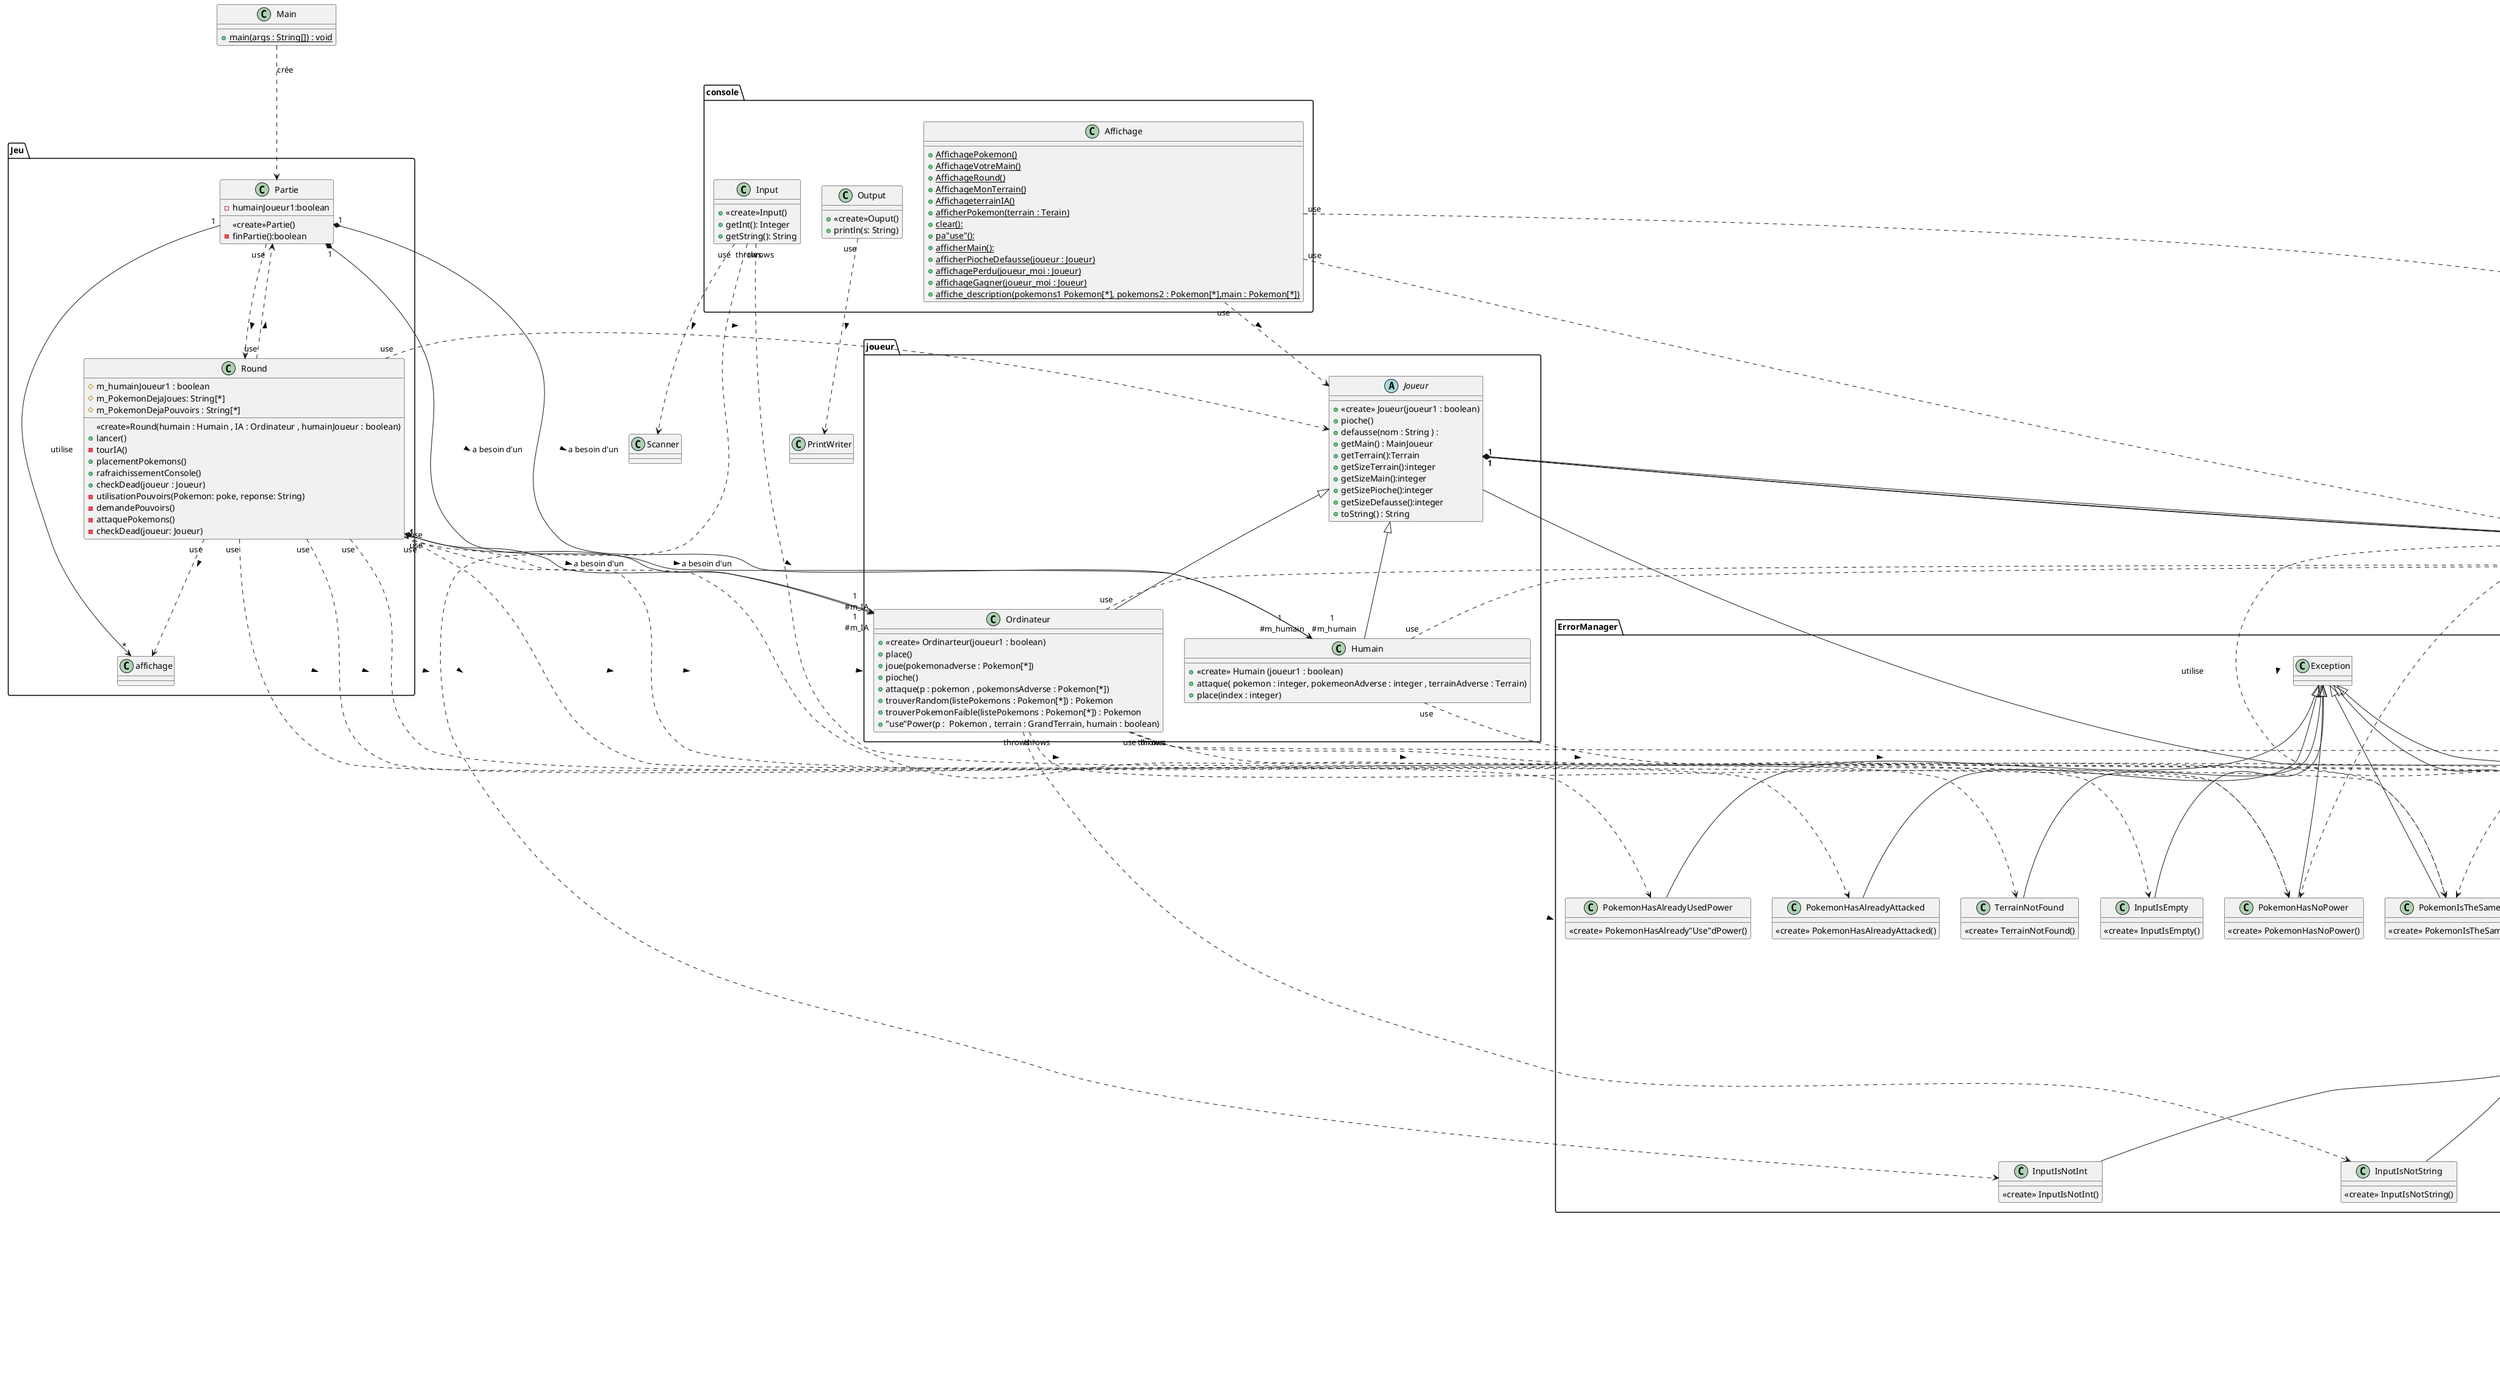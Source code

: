 @startuml umlsemaine1

package affinite{
    interface TypePokemon{
       + {abstract} getId(): Integer
       + {abstract} getNom(): String
       + {abstract} aUnAvantageSur(type : TypePokemon): boolean
       + {abstract} aUnDesavantageSur(type : TypePokemon): boolean 
       + {abstract} toString():String 
       + {abstract} getVal(): Integer

    }

    class TypeAir implements TypePokemon{

        - {static} m_ID: integer
        - m_val : integer

       + getId(): integer
       + getNom(): String
       + aUnAvantageSur(type): boolean
       + aUnDesavantageSur(type): boolean
       + toString():String
    }

    class TypeEau implements TypePokemon{

        - {static} m_ID: integer
        - m_val : integer

       + getId(): Integer
       + getNom(): String
       + aUnAvantageSur(type): boolean
       + aUnDesavantageSur(type): boolean
       +toString():String
    }

    class TypeFeu implements TypePokemon{
        - {static} m_ID: integer
        - m_val : integer
       + getId(): integer
       + getNom(): String
       + aUnAvantageSur(type): boolean
       + aUnDesavantageSur(type): boolean
       +toString():String
    }

    class TypeTerre implements TypePokemon{
        - {static} m_ID: integer
        - m_val : integer
       + getId(): Integer
       + getNom(): String
       + aUnAvantageSur(type): boolean
       + aUnDesavantageSur(type): boolean
       +toString():String 
    }

    class pouvoirEther implements TypePokemon{
        - {static} m_ID: integer
        - m_val : integer
       + getId(): Integer
       + getNom(): String
       + aUnAvantageSur(type): boolean
       + aUnDesavantageSur(type): boolean
       +toString():String 
    }

    class pouvoirPlombs implements TypePokemon{
        - {static} m_ID: integer
        - m_val : integer
       + getId(): Integer
       + getNom(): String
       + aUnAvantageSur(type): boolean
       + aUnDesavantageSur(type): boolean
       +toString():String 
    }


}



package pokemon{
    class GenerateurPokemon {
    - {static} m_pokeList: String[*]
    + {static} genPokemon()
    }


    class Pokemon {
    - m_attaque : Integer
    - m_vie : Integer
    - m_vieInitial : Integer
    - m_nom : String
    - m_aUtilisePouvoir : boolean



    + <<create>>Pokemon(nom : String , vie : Integer , attaque : integer , type)
    +"use"Power(reponse: String, terrain: GrandTerrain)
    + attaque(other):
    + getNom(): String
    + getVieInitial(): integer  
    +getAUtiliserPouvoir(): boolean
    + getAttaque(): integer
    + getType(): TypePokemon    
    + setAttaque(nouvelleAttaque : integer)
    + getVie(): integer
    + setBoolPouvoir(aUtilisePouvoir : boolean)
    - attaque_intermediaire(other , attaque : integer )
    +getPouvoir():Pouvoirs
    +setPouvoir(pouvoirs : Pouvoirs)
    + toString():String
    +setType(type : typePokemon)
    }


}

pokemon.Pokemon -[dashed]-> pokemon.Pokemon: "use" >
pokemon.Pokemon -[dashed]-> TypePokemon: "use" >
pokemon.Pokemon -[dashed]-> structure.GrandTerrain: "use" >
    
    
pokemon.Pokemon -[dashed]->  Pouvoir: "use"  >
    
pokemon.Pokemon "\n1" *--> "*\n #m_type" TypePokemon: se sert de  >
pokemon.Pokemon "\n1" *--> "*\n #m_pouvoir" pouvoir.Pouvoir: se sert de  >

GenerateurPokemon "\n1" *--> "*\n #m_type" TypePokemon: se sert de  >
GenerateurPokemon "\n1" *--> "*\n #m_pouvoir" pouvoir.Pouvoir: se sert de  >
GenerateurPokemon o--> pokemon.Pokemon : génère


package structure{
    class Defausse{
        

        + <<Create>>Defausse()
        + defausser(pokemon)
        + getSize(): integer
        + toString(): String
    }



    class MainJoueur{

        + <<create>> MainJoueur()
        + remplir(deck)
        + choisir()
        + choisir(index : integer )
        + getSize() : integer
        + donneMain()
        + toString():String

    }



    class Pioche{


       + <<Create>>Pioche(nbPokemon : integer)
       + piocher()
       + getSize(): integer
       + toString():String
       + getSize()

    }

    class Terrain{

        + <<create>>Terrain()
        + poser(pokemon):
        + retirer(nom : String )
        + getPokemonPoses()
        + getPokemon(index: integer)
        + getSize(): integer
        + toString() : String

    }

    class GrandTerrain{
        +<<create>> GrandTerrain(terrainHumain: GrandTerrain, terrainIA: GrandTerrain)
        +getPokemon(pokemon: String, terrainHumain: boolean): Pokemon
        +getPokemon(pokemon:String): Pokemon
    }
    GrandTerrain "1" *--> "1 \n #m_terrainHumain" terrain
    GrandTerrain "1" *--> "1 \n #m_terrainIA" terrain
}

GrandTerrain -[dashed]-> ErrorManager.PokemonNotFound: "throws" >


Defausse  -[dashed]->  pokemon.Pokemon : "use" >
Defausse "1"*--> "* \n -m_pokemonDefausses" pokemon.Pokemon


MainJoueur "1"*--> "* \n -m_main" pokemon.Pokemon
MainJoueur -[dashed]-> Pioche: "use" >
MainJoueur -[dashed]-> ErrorManager.PokemonNotFound: "use" >

Pioche "1"*--> "* \n -m_pioche" pokemon.Pokemon

structure.Terrain "1"*--> "* \n -m_pokemonPoses" pokemon.Pokemon
structure.Terrain -[dashed]-> ErrorManager.PokemonNotFound: "use" >



package joueur{
    abstract class Joueur{
 
        +<<create>> Joueur(joueur1 : boolean)
        +pioche()
        +defausse(nom : String ) : 
        +getMain() : MainJoueur
        +getTerrain():Terrain
        +getSizeTerrain():integer
        +getSizeMain():integer
        +getSizePioche():integer
        +getSizeDefausse():integer
        +toString() : String

    }

    Joueur "1" *--> "1 \n #m_pioche" Pioche  : possede >
    Joueur --> PokemonNotFound: utilise
    Joueur "1" *--> "1 \n #m_terrain" structure.Terrain  : joue sur >
    Joueur "1" *--> "1 \n #m_defausse" Defausse  : possede >
    Joueur "1" *--> "1 \n #m_main" MainJoueur  : possede >

    class  Humain extends Joueur{
        +<<create>> Humain (joueur1 : boolean)
        +attaque( pokemon : integer, pokemeonAdverse : integer , terrainAdverse : Terrain)
        +place(index : integer)
    }

       Humain -[dashed]-> PokemonNotFound: "use" >
       Humain  -[dashed]->  structure.Terrain : "use" >

    class Ordinateur extends Joueur{
        +<<create>> Ordinarteur(joueur1 : boolean)
        +place()        
        +joue(pokemonadverse : Pokemon[*])
        +pioche()
        +attaque(p : pokemon , pokemonsAdverse : Pokemon[*])
        +trouverRandom(listePokemons : Pokemon[*]) : Pokemon
        +trouverPokemonFaible(listePokemons : Pokemon[*]) : Pokemon 
        +"use"Power(p :  Pokemon , terrain : GrandTerrain, humain : boolean)
        
    }

    Ordinateur -[dashed]-> pokemon.Pokemon : "use" >
    Ordinateur -[dashed]->  structure.GrandTerrain : "use" >
    Ordinateur -[dashed]-> ErrorManager.PokemonHasNoPower: "throws" >
    Ordinateur -[dashed]-> ErrorManager.PokemonNotFound: "throws" >
    Ordinateur -[dashed]-> ErrorManager.PokemonIsTheSame: "throws" >
    Ordinateur -[dashed]-> ErrorManager.InputIsNotString: "throws" >

}





package console{
    class Affichage{
        + {static} AffichagePokemon()
        + {static} AffichageVotreMain() 
        + {static} AffichageRound() 
        + {static} AffichageMonTerrain()
        + {static} AffichageterrainIA() 
        + {static} afficherPokemon(terrain : Terain)
        + {static} clear():
        + {static} pa"use"():
        + {static} afficherMain():
        + {static} afficherPiocheDefausse(joueur : Joueur)
        + {static} affichagePerdu(joueur_moi : Joueur)
        + {static} affichageGagner(joueur_moi : Joueur)
        + {static} affiche_description(pokemons1 Pokemon[*], pokemons2 : Pokemon[*],main : Pokemon[*])

    }

    class Input {
        +<<create>>Input()
        +getInt(): Integer
        +getString(): String
    }

    class Output {
        +<<create>>Ouput()
        +println(s: String)
    }

    Affichage  -[dashed]->  structure.Terrain : "use" >
    Affichage  -[dashed]->  Joueur : "use" >
    Affichage  -[dashed]->  pokemon.Pokemon : "use" >

    Input -[dashed]-> .Scanner : "use" >
    Output -[dashed]-> .PrintWriter : "use" >

    Input -[dashed]-> ErrorManager.InputIsNotInt: "throws" >
    Input -[dashed]-> ErrorManager.InputIsEmpty: "throws" >

}

package Jeu{
    class Partie{
        - humainJoueur1:boolean


        <<create>>Partie()
        -finPartie():boolean
    }
    Partie "1"  *-->  "1 \n #m_humain" Humain  : a besoin d'un >
    Partie "1"  *-->  "1 \n #m_IA" Ordinateur  : a besoin d'un >
    Partie "1"--> "*" affichage : utilise


    class Round{
        #m_humainJoueur1 : boolean
        # m_PokemonDejaJoues: String[*]
        # m_PokemonDejaPouvoirs : String[*]


        <<create>>Round(humain : Humain , IA : Ordinateur , humainJoueur : boolean)
        +lancer()
        -tourIA()
        +placementPokemons()
        +rafraichissementConsole()
        +checkDead(joueur : Joueur)
        -utilisationPouvoirs(Pokemon: poke, reponse: String)
        -demandePouvoirs()
        -attaquePokemons()
        -checkDead(joueur: Joueur)

    }
    Round "1" *--> "1 \n #m_humain" Humain  : a besoin d'un >
    Round "1" *--> "1 \n #m_IA" Ordinateur  : a besoin d'un >
    Round  -[dashed]-> affichage : "use" >
    Round  -[dashed]-> Joueur : "use" >
    Round -[dashed]->  Partie : "use" >
    Partie -[dashed]->  Round : "use" >


}


Round -[dashed]-> ErrorManager.PokemonNotFound: "use" >
Round -[dashed]-> ErrorManager.PokemonHasAlreadyAttacked: "use" >
Round -[dashed]-> ErrorManager.PokemonHasAlreadyUsedPower: "use" >
Round -[dashed]-> ErrorManager.PokemonHasNoPower: "use" >
Round -[dashed]-> ErrorManager.TerrainNotFound: "use" >
Round -[dashed]-> ErrorManager.PokemonIsTheSame: "use" >




package ErrorManager {
    class Exception{
        
    }

    class PokemonHasAlreadyAttacked extends Exception {
        <<create>> PokemonHasAlreadyAttacked()
    }

    class PokemonNotFound extends Exception{
        <<create>> PokemonNotFound()
    }

    class PokemonHasAlreadyUsedPower extends Exception{
        <<create>> PokemonHasAlready"Use"dPower()
    }

    class PokemonHasNoPower extends Exception{
        <<create>> PokemonHasNoPower()
    }

    class TerrainNotFound extends Exception{
        <<create>> TerrainNotFound()
    }

    class PokemonIsTheSame extends Exception{
        <<create>> PokemonIsTheSame()
    }

    class InputIsEmpty extends Exception{
        <<create>> InputIsEmpty()
    }

    class InputIsNotInCorrectFormat extends Exception{
        <<create>> InputIsNotInCorrectFormat()
    }

    class InputIsNotString extends InputIsNotInCorrectFormat{
        <<create>> InputIsNotString()
    }

    class InputIsNotInt extends InputIsNotInCorrectFormat{
        <<create>> InputIsNotInt()
    }

}

package pouvoir{
    interface Pouvoir{
        + {abstract} "use"(lanceur: Pokemon, pokemonVise: String, terrain: GrandTerrain)
        + {abstract} getNom() : String
        + {abstract} getDescription() : String
        + {abstract} getQuestions() : String[*]
    }

    class Ether implements Pouvoir{
        +{static} m_questions : String[*]
        - m_nom : String
        - m_description : String

        +getNom(): String
        +checkAnswers ( answers : String[*], utilisateur : Pokemon , terrain1 : Terrain , terrain2 : Terrain)
        +getQuestions : String[*]
        +"use"(lanceur: Pokemon, pokemonVise: String, terrain: GrandTerrain, humain: boolean)
        +getDescription() : String

    }

    Ether  -[dashed]->  pokemon.Pokemon : "use" >
    Ether  -[dashed]->  structure.GrandTerrain : "use" >
    Ether  -[dashed]->   affinite.pouvoirEther: "use" >
    Ether  -[dashed]->  ErrorManager.PokemonNotFound: "throws" >
    

    class FerveurGuerriere implements Pouvoir{
        +{static} m_questions : String[*]
        - m_nom : String
        - m_description : String

        +getNom(): String
        +checkAnswers ( answers : String[*], utilisateur : Pokemon , terrain1 : Terrain , terrain2 : Terrain)
        +getQuestions : String[*]
        +"use"(lanceur: Pokemon, pokemonVise: String, terrain: GrandTerrain, humain: boolean)
        +getDescription() : String

    }

    Kamikaze  -[dashed]->  pokemon.Pokemon : "use" >
    Kamikaze  -[dashed]->  structure.GrandTerrain : "use" >
    Kamikaze  -[dashed]->  ErrorManager.PokemonNotFound: "throws" >

    class Kamikaze implements Pouvoir{
        +{static} m_questions : String[*]
        - m_nom : String
        - m_description : String

        +getNom(): String
        +checkAnswers ( answers : String[*], utilisateur : Pokemon , terrain1 : Terrain , terrain2 : Terrain)
        +getQuestions : String[*]
        +"use"(lanceur: Pokemon, pokemonVise: String, terrain: GrandTerrain, humain: boolean)
        +getDescription() : String

    }

    Kamikaze  -[dashed]->  pokemon.Pokemon : "use" >
    Kamikaze  -[dashed]->  structure.GrandTerrain : "use" >
    Kamikaze  -[dashed]->  ErrorManager.PokemonNotFound: "throws" >


    class nul implements Pouvoir{
        +{static} m_questions : String[*]
        - m_nom : String
        - m_description : String

        +getNom(): String
        +checkAnswers ( answers : String[*], utilisateur : Pokemon , terrain1 : Terrain , terrain2 : Terrain)
        +getQuestions : String[*]
        +"use"(lanceur: Pokemon, pokemonVise: String, terrain: GrandTerrain, humain: boolean)
        +getDescription() : String

    }

    nul  -[dashed]->  pokemon.Pokemon : "use" >
    nul  -[dashed]->  structure.GrandTerrain : "use" >
    nul  -[dashed]->  ErrorManager.PokemonHasNoPower: "throws" >

    class Peur implements Pouvoir{
        +{static} m_questions : String[*]
        - m_nom : String
        - m_description : String

        +getNom(): String
        +checkAnswers ( answers : String[*], utilisateur : Pokemon , terrain1 : Terrain , terrain2 : Terrain)
        +getQuestions : String[*]
        +"use"(lanceur: Pokemon, pokemonVise: String, terrain: GrandTerrain, humain: boolean)
        +getDescription() : String

    }

    Peur  -[dashed]->  pokemon.Pokemon : "use" >
    Peur  -[dashed]->  structure.GrandTerrain : "use" >
    Peur  -[dashed]->  ErrorManager.PokemonNotFound: "throws" >

    class Plomb implements Pouvoir{
        +{static} m_questions : String[*]
        - m_nom : String
        - m_description : String

        +getNom(): String
        +checkAnswers ( answers : String[*], utilisateur : Pokemon , terrain1 : Terrain , terrain2 : Terrain)
        +getQuestions : String[*]
        +"use"(lanceur: Pokemon, pokemonVise: String, terrain: GrandTerrain, humain: boolean)
        +getDescription() : String

    }

    Plomb  -[dashed]->  pokemon.Pokemon : "use" >
    Plomb  -[dashed]->  structure.GrandTerrain : "use" >
    Plomb  -[dashed]->  ErrorManager.PokemonNotFound: "throws" >

    class Regeneration implements Pouvoir{
        +{static} m_questions : String[*]
        - m_nom : String
        - m_description : String

        +getNom(): String
        +checkAnswers ( answers : String[*], utilisateur : Pokemon , terrain1 : Terrain , terrain2 : Terrain)
        +getQuestions : String[*]
        +"use"(lanceur: Pokemon, pokemonVise: String, terrain: GrandTerrain, humain: boolean)
        +getDescription() : String

    }

    Regeneration  -[dashed]->  pokemon.Pokemon : "use" >
    Regeneration  -[dashed]->  structure.GrandTerrain : "use" >
    Regeneration  -[dashed]->  ErrorManager.PokemonNotFound: "throws" >
    Regeneration  -[dashed]->  ErrorManager.PokemonIsTheSame: "throws" >

    class SoinTotal implements Pouvoir{
        +{static} m_questions : String[*]
        - m_nom : String
        - m_description : String

        +getNom(): String
        +checkAnswers ( answers : String[*], utilisateur : Pokemon , terrain1 : Terrain , terrain2 : Terrain)
        +getQuestions : String[*]
        +"use"(lanceur: Pokemon, pokemonVise: String, terrain: GrandTerrain, humain: boolean)
        +getDescription() : String

    }

    SoinTotal  -[dashed]->  pokemon.Pokemon : "use" >
    SoinTotal  -[dashed]->  structure.GrandTerrain : "use" >
    SoinTotal  -[dashed]->  ErrorManager.PokemonNotFound: "throws" >

    class Usurpation implements Pouvoir{
        +{static} m_questions : String[*]
        - m_nom : String
        - m_description : String

        +getNom(): String
        +checkAnswers ( answers : String[*], utilisateur : Pokemon , terrain1 : Terrain , terrain2 : Terrain)
        +getQuestions : String[*]
        +"use"(lanceur: Pokemon, pokemonVise: String, terrain: GrandTerrain, humain: boolean)
        +getDescription() : String

    }

    Usurpation  -[dashed]->  pokemon.Pokemon : "use" >
    Usurpation  -[dashed]->  structure.GrandTerrain : "use" >
    Usurpation  -[dashed]->  ErrorManager.PokemonNotFound: "throws" >



}

class Main {
    +{static} main(args : String[]) : void
}

Main -[dashed]-> Partie : crée



@enduml